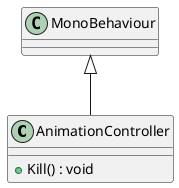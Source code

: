 @startuml
class AnimationController {
    + Kill() : void
}
MonoBehaviour <|-- AnimationController
@enduml
